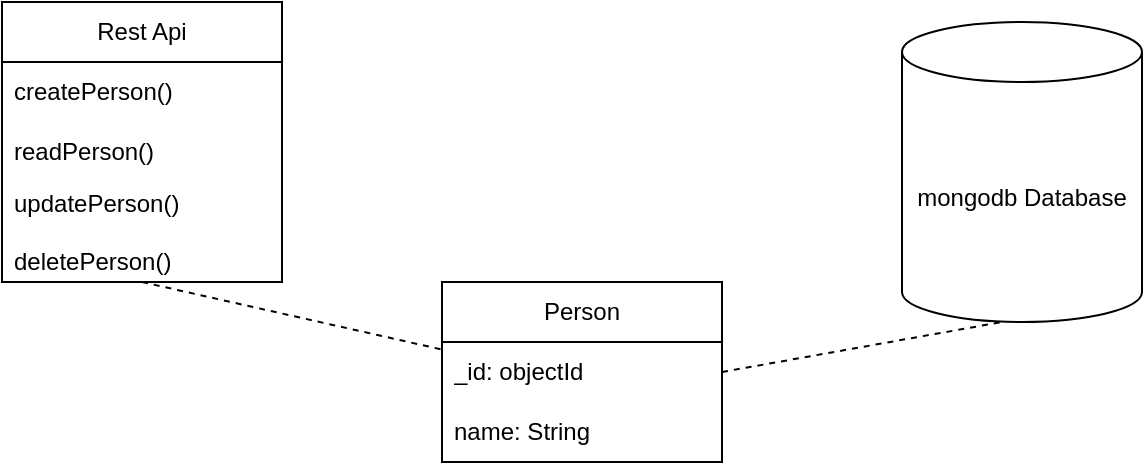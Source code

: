 <mxfile version="21.7.4" type="github">
  <diagram name="Page-1" id="2wulUX31sTTUdbbbxa1L">
    <mxGraphModel dx="794" dy="542" grid="1" gridSize="10" guides="1" tooltips="1" connect="1" arrows="1" fold="1" page="1" pageScale="1" pageWidth="850" pageHeight="1100" math="0" shadow="0">
      <root>
        <mxCell id="0" />
        <mxCell id="1" parent="0" />
        <mxCell id="3ZQ-QkGw5f_V9p_jJ2xu-1" value="mongodb Database" style="shape=cylinder3;whiteSpace=wrap;html=1;boundedLbl=1;backgroundOutline=1;size=15;" vertex="1" parent="1">
          <mxGeometry x="570" y="40" width="120" height="150" as="geometry" />
        </mxCell>
        <mxCell id="3ZQ-QkGw5f_V9p_jJ2xu-2" value="Rest Api" style="swimlane;fontStyle=0;childLayout=stackLayout;horizontal=1;startSize=30;horizontalStack=0;resizeParent=1;resizeParentMax=0;resizeLast=0;collapsible=1;marginBottom=0;whiteSpace=wrap;html=1;" vertex="1" parent="1">
          <mxGeometry x="120" y="30" width="140" height="140" as="geometry" />
        </mxCell>
        <mxCell id="3ZQ-QkGw5f_V9p_jJ2xu-3" value="createPerson()" style="text;strokeColor=none;fillColor=none;align=left;verticalAlign=middle;spacingLeft=4;spacingRight=4;overflow=hidden;points=[[0,0.5],[1,0.5]];portConstraint=eastwest;rotatable=0;whiteSpace=wrap;html=1;" vertex="1" parent="3ZQ-QkGw5f_V9p_jJ2xu-2">
          <mxGeometry y="30" width="140" height="30" as="geometry" />
        </mxCell>
        <mxCell id="3ZQ-QkGw5f_V9p_jJ2xu-4" value="readPerson()" style="text;strokeColor=none;fillColor=none;align=left;verticalAlign=middle;spacingLeft=4;spacingRight=4;overflow=hidden;points=[[0,0.5],[1,0.5]];portConstraint=eastwest;rotatable=0;whiteSpace=wrap;html=1;" vertex="1" parent="3ZQ-QkGw5f_V9p_jJ2xu-2">
          <mxGeometry y="60" width="140" height="30" as="geometry" />
        </mxCell>
        <mxCell id="3ZQ-QkGw5f_V9p_jJ2xu-5" value="updatePerson()&lt;br&gt;&lt;br&gt;deletePerson()" style="text;strokeColor=none;fillColor=none;align=left;verticalAlign=middle;spacingLeft=4;spacingRight=4;overflow=hidden;points=[[0,0.5],[1,0.5]];portConstraint=eastwest;rotatable=0;whiteSpace=wrap;html=1;" vertex="1" parent="3ZQ-QkGw5f_V9p_jJ2xu-2">
          <mxGeometry y="90" width="140" height="50" as="geometry" />
        </mxCell>
        <mxCell id="3ZQ-QkGw5f_V9p_jJ2xu-6" value="Person" style="swimlane;fontStyle=0;childLayout=stackLayout;horizontal=1;startSize=30;horizontalStack=0;resizeParent=1;resizeParentMax=0;resizeLast=0;collapsible=1;marginBottom=0;whiteSpace=wrap;html=1;" vertex="1" parent="1">
          <mxGeometry x="340" y="170" width="140" height="90" as="geometry" />
        </mxCell>
        <mxCell id="3ZQ-QkGw5f_V9p_jJ2xu-8" value="_id: objectId" style="text;strokeColor=none;fillColor=none;align=left;verticalAlign=middle;spacingLeft=4;spacingRight=4;overflow=hidden;points=[[0,0.5],[1,0.5]];portConstraint=eastwest;rotatable=0;whiteSpace=wrap;html=1;" vertex="1" parent="3ZQ-QkGw5f_V9p_jJ2xu-6">
          <mxGeometry y="30" width="140" height="30" as="geometry" />
        </mxCell>
        <mxCell id="3ZQ-QkGw5f_V9p_jJ2xu-9" value="name: String" style="text;strokeColor=none;fillColor=none;align=left;verticalAlign=middle;spacingLeft=4;spacingRight=4;overflow=hidden;points=[[0,0.5],[1,0.5]];portConstraint=eastwest;rotatable=0;whiteSpace=wrap;html=1;" vertex="1" parent="3ZQ-QkGw5f_V9p_jJ2xu-6">
          <mxGeometry y="60" width="140" height="30" as="geometry" />
        </mxCell>
        <mxCell id="3ZQ-QkGw5f_V9p_jJ2xu-14" value="" style="endArrow=none;dashed=1;html=1;rounded=0;entryX=0.007;entryY=0.133;entryDx=0;entryDy=0;entryPerimeter=0;" edge="1" parent="1" target="3ZQ-QkGw5f_V9p_jJ2xu-8">
          <mxGeometry width="50" height="50" relative="1" as="geometry">
            <mxPoint x="190" y="170" as="sourcePoint" />
            <mxPoint x="430" y="260" as="targetPoint" />
            <Array as="points">
              <mxPoint x="190" y="170" />
            </Array>
          </mxGeometry>
        </mxCell>
        <mxCell id="3ZQ-QkGw5f_V9p_jJ2xu-15" value="" style="endArrow=none;dashed=1;html=1;rounded=0;exitX=1;exitY=0.5;exitDx=0;exitDy=0;" edge="1" parent="1" source="3ZQ-QkGw5f_V9p_jJ2xu-8">
          <mxGeometry width="50" height="50" relative="1" as="geometry">
            <mxPoint x="200" y="180" as="sourcePoint" />
            <mxPoint x="620" y="190" as="targetPoint" />
            <Array as="points">
              <mxPoint x="620" y="190" />
            </Array>
          </mxGeometry>
        </mxCell>
      </root>
    </mxGraphModel>
  </diagram>
</mxfile>

